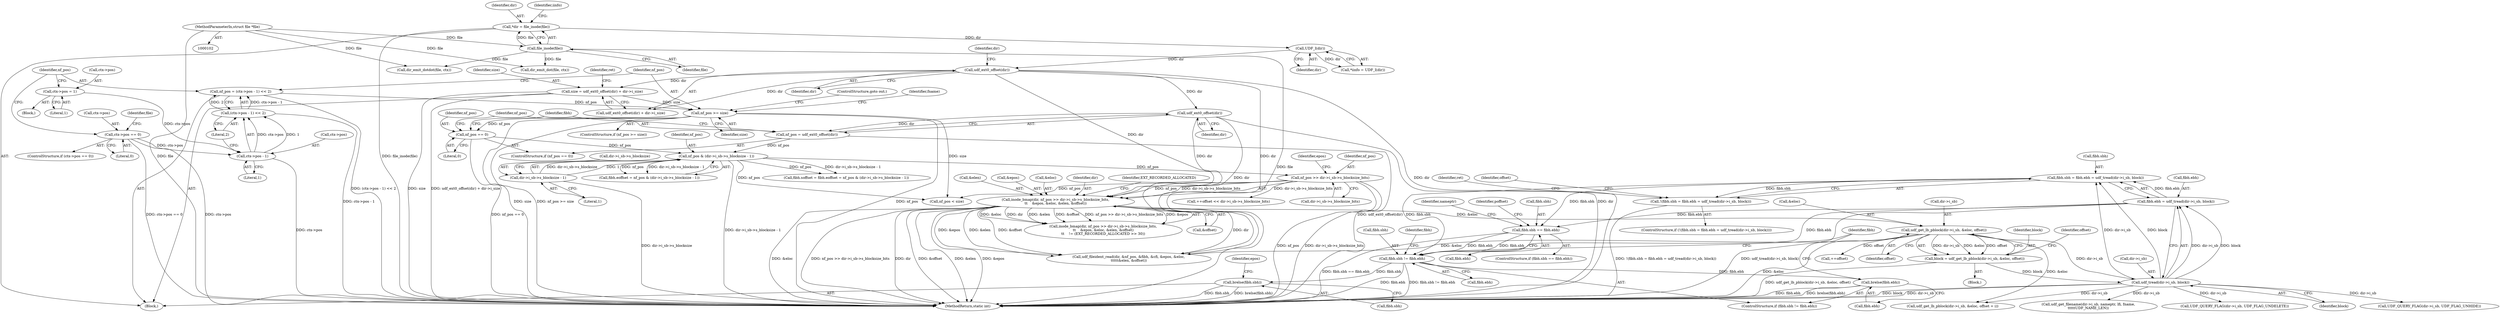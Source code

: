 digraph "0_linux_0e5cc9a40ada6046e6bc3bdfcd0c0d7e4b706b14@API" {
"1000316" [label="(Call,fibh.sbh = fibh.ebh = udf_tread(dir->i_sb, block))"];
"1000320" [label="(Call,fibh.ebh = udf_tread(dir->i_sb, block))"];
"1000324" [label="(Call,udf_tread(dir->i_sb, block))"];
"1000265" [label="(Call,udf_get_lb_pblock(dir->i_sb, &eloc, offset))"];
"1000237" [label="(Call,inode_bmap(dir, nf_pos >> dir->i_sb->s_blocksize_bits,\n\t\t    &epos, &eloc, &elen, &offset))"];
"1000209" [label="(Call,udf_ext0_offset(dir))"];
"1000137" [label="(Call,udf_ext0_offset(dir))"];
"1000114" [label="(Call,UDF_I(dir))"];
"1000107" [label="(Call,*dir = file_inode(file))"];
"1000109" [label="(Call,file_inode(file))"];
"1000103" [label="(MethodParameterIn,struct file *file)"];
"1000239" [label="(Call,nf_pos >> dir->i_sb->s_blocksize_bits)"];
"1000219" [label="(Call,nf_pos & (dir->i_sb->s_blocksize - 1))"];
"1000207" [label="(Call,nf_pos = udf_ext0_offset(dir))"];
"1000204" [label="(Call,nf_pos == 0)"];
"1000185" [label="(Call,nf_pos >= size)"];
"1000175" [label="(Call,nf_pos = (ctx->pos - 1) << 2)"];
"1000177" [label="(Call,(ctx->pos - 1) << 2)"];
"1000178" [label="(Call,ctx->pos - 1)"];
"1000157" [label="(Call,ctx->pos == 0)"];
"1000170" [label="(Call,ctx->pos = 1)"];
"1000134" [label="(Call,size = udf_ext0_offset(dir) + dir->i_size)"];
"1000221" [label="(Call,dir->i_sb->s_blocksize - 1)"];
"1000263" [label="(Call,block = udf_get_lb_pblock(dir->i_sb, &eloc, offset))"];
"1000315" [label="(Call,!(fibh.sbh = fibh.ebh = udf_tread(dir->i_sb, block)))"];
"1000501" [label="(Call,fibh.sbh == fibh.ebh)"];
"1000675" [label="(Call,fibh.sbh != fibh.ebh)"];
"1000682" [label="(Call,brelse(fibh.ebh))"];
"1000686" [label="(Call,brelse(fibh.sbh))"];
"1000227" [label="(Literal,1)"];
"1000204" [label="(Call,nf_pos == 0)"];
"1000177" [label="(Call,(ctx->pos - 1) << 2)"];
"1000241" [label="(Call,dir->i_sb->s_blocksize_bits)"];
"1000275" [label="(Call,++offset)"];
"1000137" [label="(Call,udf_ext0_offset(dir))"];
"1000134" [label="(Call,size = udf_ext0_offset(dir) + dir->i_size)"];
"1000252" [label="(Call,&offset)"];
"1000203" [label="(ControlStructure,if (nf_pos == 0))"];
"1000264" [label="(Identifier,block)"];
"1000166" [label="(Identifier,file)"];
"1000604" [label="(Call,UDF_QUERY_FLAG(dir->i_sb, UDF_FLAG_UNHIDE))"];
"1000250" [label="(Call,&elen)"];
"1000187" [label="(Identifier,size)"];
"1000183" [label="(Literal,2)"];
"1000510" [label="(Identifier,nameptr)"];
"1000213" [label="(Identifier,fibh)"];
"1000675" [label="(Call,fibh.sbh != fibh.ebh)"];
"1000135" [label="(Identifier,size)"];
"1000676" [label="(Call,fibh.sbh)"];
"1000175" [label="(Call,nf_pos = (ctx->pos - 1) << 2)"];
"1000109" [label="(Call,file_inode(file))"];
"1000325" [label="(Call,dir->i_sb)"];
"1000188" [label="(ControlStructure,goto out;)"];
"1000683" [label="(Call,fibh.ebh)"];
"1000246" [label="(Call,&epos)"];
"1000179" [label="(Call,ctx->pos)"];
"1000316" [label="(Call,fibh.sbh = fibh.ebh = udf_tread(dir->i_sb, block))"];
"1000222" [label="(Call,dir->i_sb->s_blocksize)"];
"1000185" [label="(Call,nf_pos >= size)"];
"1000165" [label="(Call,dir_emit_dot(file, ctx))"];
"1000209" [label="(Call,udf_ext0_offset(dir))"];
"1000520" [label="(Identifier,poffset)"];
"1000679" [label="(Call,fibh.ebh)"];
"1000682" [label="(Call,brelse(fibh.ebh))"];
"1000265" [label="(Call,udf_get_lb_pblock(dir->i_sb, &eloc, offset))"];
"1000324" [label="(Call,udf_tread(dir->i_sb, block))"];
"1000115" [label="(Identifier,dir)"];
"1000140" [label="(Identifier,dir)"];
"1000105" [label="(Block,)"];
"1000162" [label="(Block,)"];
"1000505" [label="(Call,fibh.ebh)"];
"1000138" [label="(Identifier,dir)"];
"1000157" [label="(Call,ctx->pos == 0)"];
"1000500" [label="(ControlStructure,if (fibh.sbh == fibh.ebh))"];
"1000107" [label="(Call,*dir = file_inode(file))"];
"1000692" [label="(Identifier,epos)"];
"1000151" [label="(Identifier,ret)"];
"1000263" [label="(Call,block = udf_get_lb_pblock(dir->i_sb, &eloc, offset))"];
"1000190" [label="(Identifier,fname)"];
"1000161" [label="(Literal,0)"];
"1000114" [label="(Call,UDF_I(dir))"];
"1000626" [label="(Call,udf_get_filename(dir->i_sb, nameptr, lfi, fname,\n\t\t\t\t\tUDF_NAME_LEN))"];
"1000186" [label="(Identifier,nf_pos)"];
"1000184" [label="(ControlStructure,if (nf_pos >= size))"];
"1000314" [label="(ControlStructure,if (!(fibh.sbh = fibh.ebh = udf_tread(dir->i_sb, block))))"];
"1000110" [label="(Identifier,file)"];
"1000269" [label="(Call,&eloc)"];
"1000315" [label="(Call,!(fibh.sbh = fibh.ebh = udf_tread(dir->i_sb, block)))"];
"1000266" [label="(Call,dir->i_sb)"];
"1000240" [label="(Identifier,nf_pos)"];
"1000211" [label="(Call,fibh.soffset = fibh.eoffset = nf_pos & (dir->i_sb->s_blocksize - 1))"];
"1000234" [label="(Block,)"];
"1000108" [label="(Identifier,dir)"];
"1000248" [label="(Call,&eloc)"];
"1000587" [label="(Call,UDF_QUERY_FLAG(dir->i_sb, UDF_FLAG_UNDELETE))"];
"1000687" [label="(Call,fibh.sbh)"];
"1000176" [label="(Identifier,nf_pos)"];
"1000170" [label="(Call,ctx->pos = 1)"];
"1000112" [label="(Call,*iinfo = UDF_I(dir))"];
"1000619" [label="(Call,dir_emit_dotdot(file, ctx))"];
"1000158" [label="(Call,ctx->pos)"];
"1000502" [label="(Call,fibh.sbh)"];
"1000271" [label="(Identifier,offset)"];
"1000238" [label="(Identifier,dir)"];
"1000684" [label="(Identifier,fibh)"];
"1000207" [label="(Call,nf_pos = udf_ext0_offset(dir))"];
"1000276" [label="(Identifier,offset)"];
"1000320" [label="(Call,fibh.ebh = udf_tread(dir->i_sb, block))"];
"1000255" [label="(Identifier,EXT_RECORDED_ALLOCATED)"];
"1000338" [label="(Identifier,offset)"];
"1000239" [label="(Call,nf_pos >> dir->i_sb->s_blocksize_bits)"];
"1000156" [label="(ControlStructure,if (ctx->pos == 0))"];
"1000321" [label="(Call,fibh.ebh)"];
"1000220" [label="(Identifier,nf_pos)"];
"1000469" [label="(Call,udf_fileident_read(dir, &nf_pos, &fibh, &cfi, &epos, &eloc,\n\t\t\t\t\t&elen, &offset))"];
"1000210" [label="(Identifier,dir)"];
"1000247" [label="(Identifier,epos)"];
"1000182" [label="(Literal,1)"];
"1000174" [label="(Literal,1)"];
"1000686" [label="(Call,brelse(fibh.sbh))"];
"1000453" [label="(Call,nf_pos < size)"];
"1000219" [label="(Call,nf_pos & (dir->i_sb->s_blocksize - 1))"];
"1000171" [label="(Call,ctx->pos)"];
"1000397" [label="(Call,udf_get_lb_pblock(dir->i_sb, &eloc, offset + i))"];
"1000178" [label="(Call,ctx->pos - 1)"];
"1000205" [label="(Identifier,nf_pos)"];
"1000236" [label="(Call,inode_bmap(dir, nf_pos >> dir->i_sb->s_blocksize_bits,\n\t\t    &epos, &eloc, &elen, &offset)\n\t\t    != (EXT_RECORDED_ALLOCATED >> 30))"];
"1000501" [label="(Call,fibh.sbh == fibh.ebh)"];
"1000328" [label="(Identifier,block)"];
"1000674" [label="(ControlStructure,if (fibh.sbh != fibh.ebh))"];
"1000103" [label="(MethodParameterIn,struct file *file)"];
"1000221" [label="(Call,dir->i_sb->s_blocksize - 1)"];
"1000215" [label="(Call,fibh.eoffset = nf_pos & (dir->i_sb->s_blocksize - 1))"];
"1000237" [label="(Call,inode_bmap(dir, nf_pos >> dir->i_sb->s_blocksize_bits,\n\t\t    &epos, &eloc, &elen, &offset))"];
"1000206" [label="(Literal,0)"];
"1000331" [label="(Identifier,ret)"];
"1000698" [label="(MethodReturn,static int)"];
"1000113" [label="(Identifier,iinfo)"];
"1000317" [label="(Call,fibh.sbh)"];
"1000208" [label="(Identifier,nf_pos)"];
"1000688" [label="(Identifier,fibh)"];
"1000274" [label="(Call,++offset << dir->i_sb->s_blocksize_bits)"];
"1000136" [label="(Call,udf_ext0_offset(dir) + dir->i_size)"];
"1000316" -> "1000315"  [label="AST: "];
"1000316" -> "1000320"  [label="CFG: "];
"1000317" -> "1000316"  [label="AST: "];
"1000320" -> "1000316"  [label="AST: "];
"1000315" -> "1000316"  [label="CFG: "];
"1000316" -> "1000315"  [label="DDG: fibh.sbh"];
"1000320" -> "1000316"  [label="DDG: fibh.ebh"];
"1000324" -> "1000316"  [label="DDG: dir->i_sb"];
"1000324" -> "1000316"  [label="DDG: block"];
"1000316" -> "1000501"  [label="DDG: fibh.sbh"];
"1000316" -> "1000675"  [label="DDG: fibh.sbh"];
"1000320" -> "1000324"  [label="CFG: "];
"1000321" -> "1000320"  [label="AST: "];
"1000324" -> "1000320"  [label="AST: "];
"1000320" -> "1000698"  [label="DDG: udf_tread(dir->i_sb, block)"];
"1000324" -> "1000320"  [label="DDG: dir->i_sb"];
"1000324" -> "1000320"  [label="DDG: block"];
"1000320" -> "1000501"  [label="DDG: fibh.ebh"];
"1000320" -> "1000675"  [label="DDG: fibh.ebh"];
"1000324" -> "1000328"  [label="CFG: "];
"1000325" -> "1000324"  [label="AST: "];
"1000328" -> "1000324"  [label="AST: "];
"1000324" -> "1000698"  [label="DDG: block"];
"1000324" -> "1000698"  [label="DDG: dir->i_sb"];
"1000265" -> "1000324"  [label="DDG: dir->i_sb"];
"1000263" -> "1000324"  [label="DDG: block"];
"1000324" -> "1000397"  [label="DDG: dir->i_sb"];
"1000324" -> "1000587"  [label="DDG: dir->i_sb"];
"1000324" -> "1000604"  [label="DDG: dir->i_sb"];
"1000324" -> "1000626"  [label="DDG: dir->i_sb"];
"1000265" -> "1000263"  [label="AST: "];
"1000265" -> "1000271"  [label="CFG: "];
"1000266" -> "1000265"  [label="AST: "];
"1000269" -> "1000265"  [label="AST: "];
"1000271" -> "1000265"  [label="AST: "];
"1000263" -> "1000265"  [label="CFG: "];
"1000265" -> "1000698"  [label="DDG: &eloc"];
"1000265" -> "1000263"  [label="DDG: dir->i_sb"];
"1000265" -> "1000263"  [label="DDG: &eloc"];
"1000265" -> "1000263"  [label="DDG: offset"];
"1000237" -> "1000265"  [label="DDG: &eloc"];
"1000265" -> "1000275"  [label="DDG: offset"];
"1000265" -> "1000397"  [label="DDG: &eloc"];
"1000265" -> "1000469"  [label="DDG: &eloc"];
"1000237" -> "1000236"  [label="AST: "];
"1000237" -> "1000252"  [label="CFG: "];
"1000238" -> "1000237"  [label="AST: "];
"1000239" -> "1000237"  [label="AST: "];
"1000246" -> "1000237"  [label="AST: "];
"1000248" -> "1000237"  [label="AST: "];
"1000250" -> "1000237"  [label="AST: "];
"1000252" -> "1000237"  [label="AST: "];
"1000255" -> "1000237"  [label="CFG: "];
"1000237" -> "1000698"  [label="DDG: &eloc"];
"1000237" -> "1000698"  [label="DDG: nf_pos >> dir->i_sb->s_blocksize_bits"];
"1000237" -> "1000698"  [label="DDG: dir"];
"1000237" -> "1000698"  [label="DDG: &offset"];
"1000237" -> "1000698"  [label="DDG: &elen"];
"1000237" -> "1000698"  [label="DDG: &epos"];
"1000237" -> "1000236"  [label="DDG: &eloc"];
"1000237" -> "1000236"  [label="DDG: dir"];
"1000237" -> "1000236"  [label="DDG: &elen"];
"1000237" -> "1000236"  [label="DDG: &offset"];
"1000237" -> "1000236"  [label="DDG: nf_pos >> dir->i_sb->s_blocksize_bits"];
"1000237" -> "1000236"  [label="DDG: &epos"];
"1000209" -> "1000237"  [label="DDG: dir"];
"1000137" -> "1000237"  [label="DDG: dir"];
"1000239" -> "1000237"  [label="DDG: nf_pos"];
"1000239" -> "1000237"  [label="DDG: dir->i_sb->s_blocksize_bits"];
"1000237" -> "1000469"  [label="DDG: dir"];
"1000237" -> "1000469"  [label="DDG: &epos"];
"1000237" -> "1000469"  [label="DDG: &elen"];
"1000237" -> "1000469"  [label="DDG: &offset"];
"1000209" -> "1000207"  [label="AST: "];
"1000209" -> "1000210"  [label="CFG: "];
"1000210" -> "1000209"  [label="AST: "];
"1000207" -> "1000209"  [label="CFG: "];
"1000209" -> "1000698"  [label="DDG: dir"];
"1000209" -> "1000207"  [label="DDG: dir"];
"1000137" -> "1000209"  [label="DDG: dir"];
"1000209" -> "1000469"  [label="DDG: dir"];
"1000137" -> "1000136"  [label="AST: "];
"1000137" -> "1000138"  [label="CFG: "];
"1000138" -> "1000137"  [label="AST: "];
"1000140" -> "1000137"  [label="CFG: "];
"1000137" -> "1000698"  [label="DDG: dir"];
"1000137" -> "1000134"  [label="DDG: dir"];
"1000137" -> "1000136"  [label="DDG: dir"];
"1000114" -> "1000137"  [label="DDG: dir"];
"1000137" -> "1000469"  [label="DDG: dir"];
"1000114" -> "1000112"  [label="AST: "];
"1000114" -> "1000115"  [label="CFG: "];
"1000115" -> "1000114"  [label="AST: "];
"1000112" -> "1000114"  [label="CFG: "];
"1000114" -> "1000112"  [label="DDG: dir"];
"1000107" -> "1000114"  [label="DDG: dir"];
"1000107" -> "1000105"  [label="AST: "];
"1000107" -> "1000109"  [label="CFG: "];
"1000108" -> "1000107"  [label="AST: "];
"1000109" -> "1000107"  [label="AST: "];
"1000113" -> "1000107"  [label="CFG: "];
"1000107" -> "1000698"  [label="DDG: file_inode(file)"];
"1000109" -> "1000107"  [label="DDG: file"];
"1000109" -> "1000110"  [label="CFG: "];
"1000110" -> "1000109"  [label="AST: "];
"1000109" -> "1000698"  [label="DDG: file"];
"1000103" -> "1000109"  [label="DDG: file"];
"1000109" -> "1000165"  [label="DDG: file"];
"1000109" -> "1000619"  [label="DDG: file"];
"1000103" -> "1000102"  [label="AST: "];
"1000103" -> "1000698"  [label="DDG: file"];
"1000103" -> "1000165"  [label="DDG: file"];
"1000103" -> "1000619"  [label="DDG: file"];
"1000239" -> "1000241"  [label="CFG: "];
"1000240" -> "1000239"  [label="AST: "];
"1000241" -> "1000239"  [label="AST: "];
"1000247" -> "1000239"  [label="CFG: "];
"1000239" -> "1000698"  [label="DDG: nf_pos"];
"1000239" -> "1000698"  [label="DDG: dir->i_sb->s_blocksize_bits"];
"1000219" -> "1000239"  [label="DDG: nf_pos"];
"1000239" -> "1000274"  [label="DDG: dir->i_sb->s_blocksize_bits"];
"1000239" -> "1000453"  [label="DDG: nf_pos"];
"1000219" -> "1000215"  [label="AST: "];
"1000219" -> "1000221"  [label="CFG: "];
"1000220" -> "1000219"  [label="AST: "];
"1000221" -> "1000219"  [label="AST: "];
"1000215" -> "1000219"  [label="CFG: "];
"1000219" -> "1000698"  [label="DDG: dir->i_sb->s_blocksize - 1"];
"1000219" -> "1000211"  [label="DDG: nf_pos"];
"1000219" -> "1000211"  [label="DDG: dir->i_sb->s_blocksize - 1"];
"1000219" -> "1000215"  [label="DDG: nf_pos"];
"1000219" -> "1000215"  [label="DDG: dir->i_sb->s_blocksize - 1"];
"1000207" -> "1000219"  [label="DDG: nf_pos"];
"1000204" -> "1000219"  [label="DDG: nf_pos"];
"1000221" -> "1000219"  [label="DDG: dir->i_sb->s_blocksize"];
"1000221" -> "1000219"  [label="DDG: 1"];
"1000219" -> "1000453"  [label="DDG: nf_pos"];
"1000207" -> "1000203"  [label="AST: "];
"1000208" -> "1000207"  [label="AST: "];
"1000213" -> "1000207"  [label="CFG: "];
"1000207" -> "1000698"  [label="DDG: udf_ext0_offset(dir)"];
"1000204" -> "1000203"  [label="AST: "];
"1000204" -> "1000206"  [label="CFG: "];
"1000205" -> "1000204"  [label="AST: "];
"1000206" -> "1000204"  [label="AST: "];
"1000208" -> "1000204"  [label="CFG: "];
"1000213" -> "1000204"  [label="CFG: "];
"1000204" -> "1000698"  [label="DDG: nf_pos == 0"];
"1000185" -> "1000204"  [label="DDG: nf_pos"];
"1000185" -> "1000184"  [label="AST: "];
"1000185" -> "1000187"  [label="CFG: "];
"1000186" -> "1000185"  [label="AST: "];
"1000187" -> "1000185"  [label="AST: "];
"1000188" -> "1000185"  [label="CFG: "];
"1000190" -> "1000185"  [label="CFG: "];
"1000185" -> "1000698"  [label="DDG: nf_pos"];
"1000185" -> "1000698"  [label="DDG: size"];
"1000185" -> "1000698"  [label="DDG: nf_pos >= size"];
"1000175" -> "1000185"  [label="DDG: nf_pos"];
"1000134" -> "1000185"  [label="DDG: size"];
"1000185" -> "1000453"  [label="DDG: size"];
"1000175" -> "1000105"  [label="AST: "];
"1000175" -> "1000177"  [label="CFG: "];
"1000176" -> "1000175"  [label="AST: "];
"1000177" -> "1000175"  [label="AST: "];
"1000186" -> "1000175"  [label="CFG: "];
"1000175" -> "1000698"  [label="DDG: (ctx->pos - 1) << 2"];
"1000177" -> "1000175"  [label="DDG: ctx->pos - 1"];
"1000177" -> "1000175"  [label="DDG: 2"];
"1000177" -> "1000183"  [label="CFG: "];
"1000178" -> "1000177"  [label="AST: "];
"1000183" -> "1000177"  [label="AST: "];
"1000177" -> "1000698"  [label="DDG: ctx->pos - 1"];
"1000178" -> "1000177"  [label="DDG: ctx->pos"];
"1000178" -> "1000177"  [label="DDG: 1"];
"1000178" -> "1000182"  [label="CFG: "];
"1000179" -> "1000178"  [label="AST: "];
"1000182" -> "1000178"  [label="AST: "];
"1000183" -> "1000178"  [label="CFG: "];
"1000178" -> "1000698"  [label="DDG: ctx->pos"];
"1000157" -> "1000178"  [label="DDG: ctx->pos"];
"1000170" -> "1000178"  [label="DDG: ctx->pos"];
"1000157" -> "1000156"  [label="AST: "];
"1000157" -> "1000161"  [label="CFG: "];
"1000158" -> "1000157"  [label="AST: "];
"1000161" -> "1000157"  [label="AST: "];
"1000166" -> "1000157"  [label="CFG: "];
"1000176" -> "1000157"  [label="CFG: "];
"1000157" -> "1000698"  [label="DDG: ctx->pos == 0"];
"1000157" -> "1000698"  [label="DDG: ctx->pos"];
"1000170" -> "1000162"  [label="AST: "];
"1000170" -> "1000174"  [label="CFG: "];
"1000171" -> "1000170"  [label="AST: "];
"1000174" -> "1000170"  [label="AST: "];
"1000176" -> "1000170"  [label="CFG: "];
"1000134" -> "1000105"  [label="AST: "];
"1000134" -> "1000136"  [label="CFG: "];
"1000135" -> "1000134"  [label="AST: "];
"1000136" -> "1000134"  [label="AST: "];
"1000151" -> "1000134"  [label="CFG: "];
"1000134" -> "1000698"  [label="DDG: size"];
"1000134" -> "1000698"  [label="DDG: udf_ext0_offset(dir) + dir->i_size"];
"1000221" -> "1000227"  [label="CFG: "];
"1000222" -> "1000221"  [label="AST: "];
"1000227" -> "1000221"  [label="AST: "];
"1000221" -> "1000698"  [label="DDG: dir->i_sb->s_blocksize"];
"1000263" -> "1000234"  [label="AST: "];
"1000264" -> "1000263"  [label="AST: "];
"1000276" -> "1000263"  [label="CFG: "];
"1000263" -> "1000698"  [label="DDG: udf_get_lb_pblock(dir->i_sb, &eloc, offset)"];
"1000315" -> "1000314"  [label="AST: "];
"1000331" -> "1000315"  [label="CFG: "];
"1000338" -> "1000315"  [label="CFG: "];
"1000315" -> "1000698"  [label="DDG: !(fibh.sbh = fibh.ebh = udf_tread(dir->i_sb, block))"];
"1000501" -> "1000500"  [label="AST: "];
"1000501" -> "1000505"  [label="CFG: "];
"1000502" -> "1000501"  [label="AST: "];
"1000505" -> "1000501"  [label="AST: "];
"1000510" -> "1000501"  [label="CFG: "];
"1000520" -> "1000501"  [label="CFG: "];
"1000501" -> "1000698"  [label="DDG: fibh.sbh == fibh.ebh"];
"1000501" -> "1000675"  [label="DDG: fibh.sbh"];
"1000501" -> "1000675"  [label="DDG: fibh.ebh"];
"1000675" -> "1000674"  [label="AST: "];
"1000675" -> "1000679"  [label="CFG: "];
"1000676" -> "1000675"  [label="AST: "];
"1000679" -> "1000675"  [label="AST: "];
"1000684" -> "1000675"  [label="CFG: "];
"1000688" -> "1000675"  [label="CFG: "];
"1000675" -> "1000698"  [label="DDG: fibh.ebh"];
"1000675" -> "1000698"  [label="DDG: fibh.sbh != fibh.ebh"];
"1000675" -> "1000682"  [label="DDG: fibh.ebh"];
"1000675" -> "1000686"  [label="DDG: fibh.sbh"];
"1000682" -> "1000674"  [label="AST: "];
"1000682" -> "1000683"  [label="CFG: "];
"1000683" -> "1000682"  [label="AST: "];
"1000688" -> "1000682"  [label="CFG: "];
"1000682" -> "1000698"  [label="DDG: brelse(fibh.ebh)"];
"1000682" -> "1000698"  [label="DDG: fibh.ebh"];
"1000686" -> "1000105"  [label="AST: "];
"1000686" -> "1000687"  [label="CFG: "];
"1000687" -> "1000686"  [label="AST: "];
"1000692" -> "1000686"  [label="CFG: "];
"1000686" -> "1000698"  [label="DDG: fibh.sbh"];
"1000686" -> "1000698"  [label="DDG: brelse(fibh.sbh)"];
}
